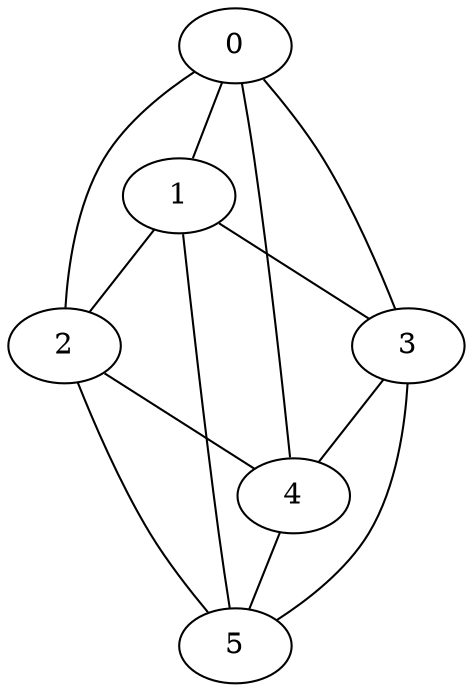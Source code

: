 graph  {
	graph [name="Platonic Octahedral Graph"];
	0 -- 1;
	0 -- 2;
	0 -- 3;
	0 -- 4;
	1 -- 2;
	1 -- 3;
	1 -- 5;
	2 -- 4;
	2 -- 5;
	3 -- 4;
	3 -- 5;
	4 -- 5;
}
